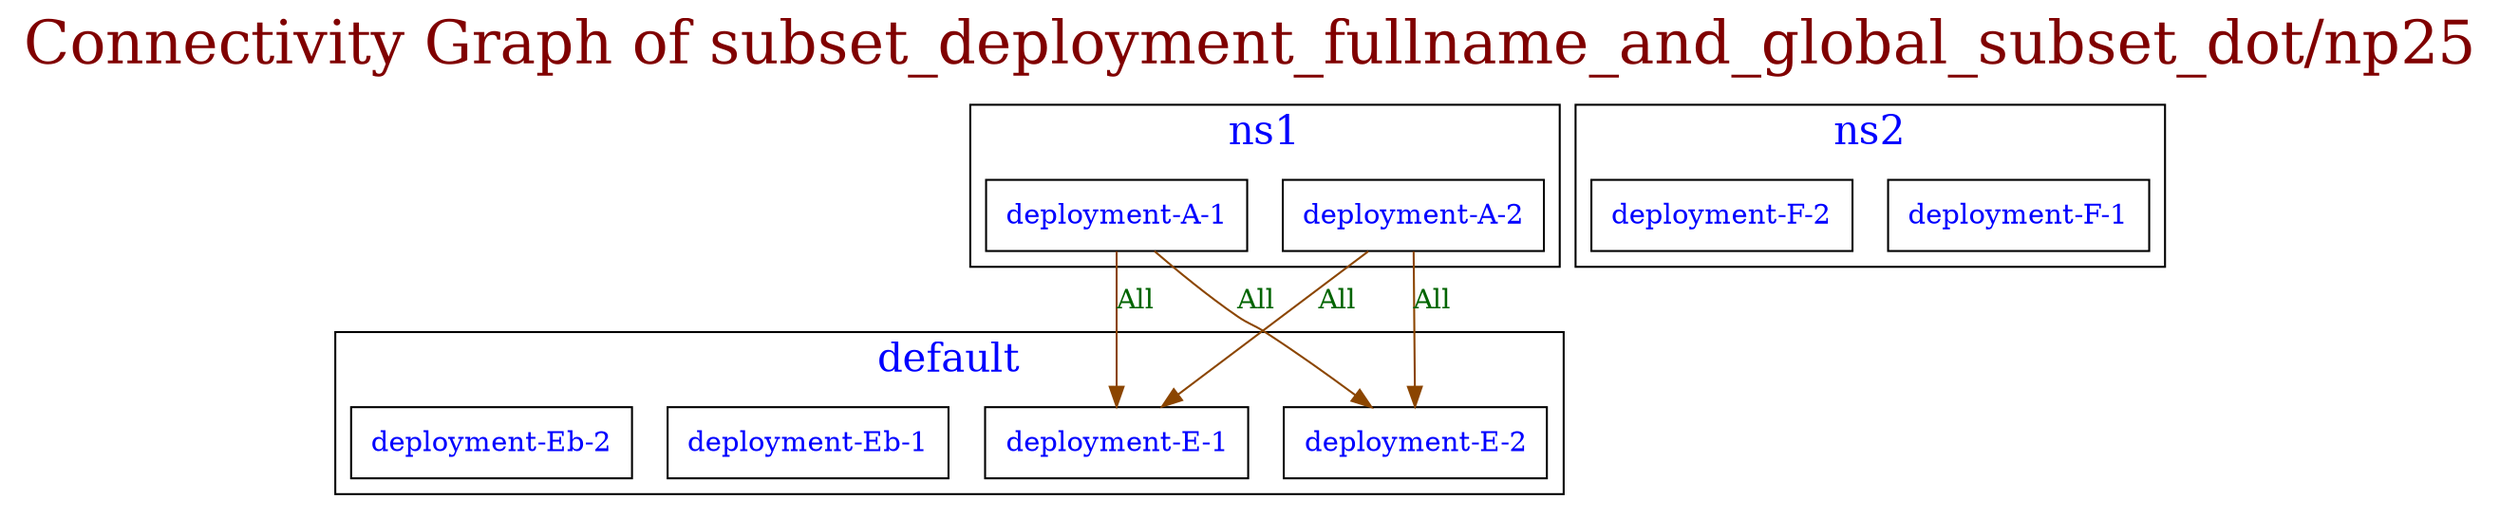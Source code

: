 // The Connectivity Graph of subset_deployment_fullname_and_global_subset_dot/np25
digraph {
	label="Connectivity Graph of subset_deployment_fullname_and_global_subset_dot/np25"	labelloc = "t"
	fontsize=30
	fontcolor=webmaroon
subgraph cluster_default_namespace{
	label="default"
	fontsize=20
	fontcolor=blue
	"default/deployment-E-1" [label=<<table border="0" cellspacing="0"><tr><td>deployment-E-1</td></tr></table>> shape=box fontcolor=blue]
	"default/deployment-E-2" [label=<<table border="0" cellspacing="0"><tr><td>deployment-E-2</td></tr></table>> shape=box fontcolor=blue]
	"default/deployment-Eb-1" [label=<<table border="0" cellspacing="0"><tr><td>deployment-Eb-1</td></tr></table>> shape=box fontcolor=blue]
	"default/deployment-Eb-2" [label=<<table border="0" cellspacing="0"><tr><td>deployment-Eb-2</td></tr></table>> shape=box fontcolor=blue]
}
subgraph cluster_ns1_namespace{
	label="ns1"
	fontsize=20
	fontcolor=blue
	"ns1/deployment-A-1" [label=<<table border="0" cellspacing="0"><tr><td>deployment-A-1</td></tr></table>> shape=box fontcolor=blue]
	"ns1/deployment-A-2" [label=<<table border="0" cellspacing="0"><tr><td>deployment-A-2</td></tr></table>> shape=box fontcolor=blue]
}
subgraph cluster_ns2_namespace{
	label="ns2"
	fontsize=20
	fontcolor=blue
	"ns2/deployment-F-1" [label=<<table border="0" cellspacing="0"><tr><td>deployment-F-1</td></tr></table>> shape=box fontcolor=blue]
	"ns2/deployment-F-2" [label=<<table border="0" cellspacing="0"><tr><td>deployment-F-2</td></tr></table>> shape=box fontcolor=blue]
}
	"ns1/deployment-A-1" -> "default/deployment-E-1"[label="All" color=darkorange4 fontcolor=darkgreen dir=both arrowhead=normal arrowtail=none]
	"ns1/deployment-A-1" -> "default/deployment-E-2"[label="All" color=darkorange4 fontcolor=darkgreen dir=both arrowhead=normal arrowtail=none]
	"ns1/deployment-A-2" -> "default/deployment-E-1"[label="All" color=darkorange4 fontcolor=darkgreen dir=both arrowhead=normal arrowtail=none]
	"ns1/deployment-A-2" -> "default/deployment-E-2"[label="All" color=darkorange4 fontcolor=darkgreen dir=both arrowhead=normal arrowtail=none]
}
